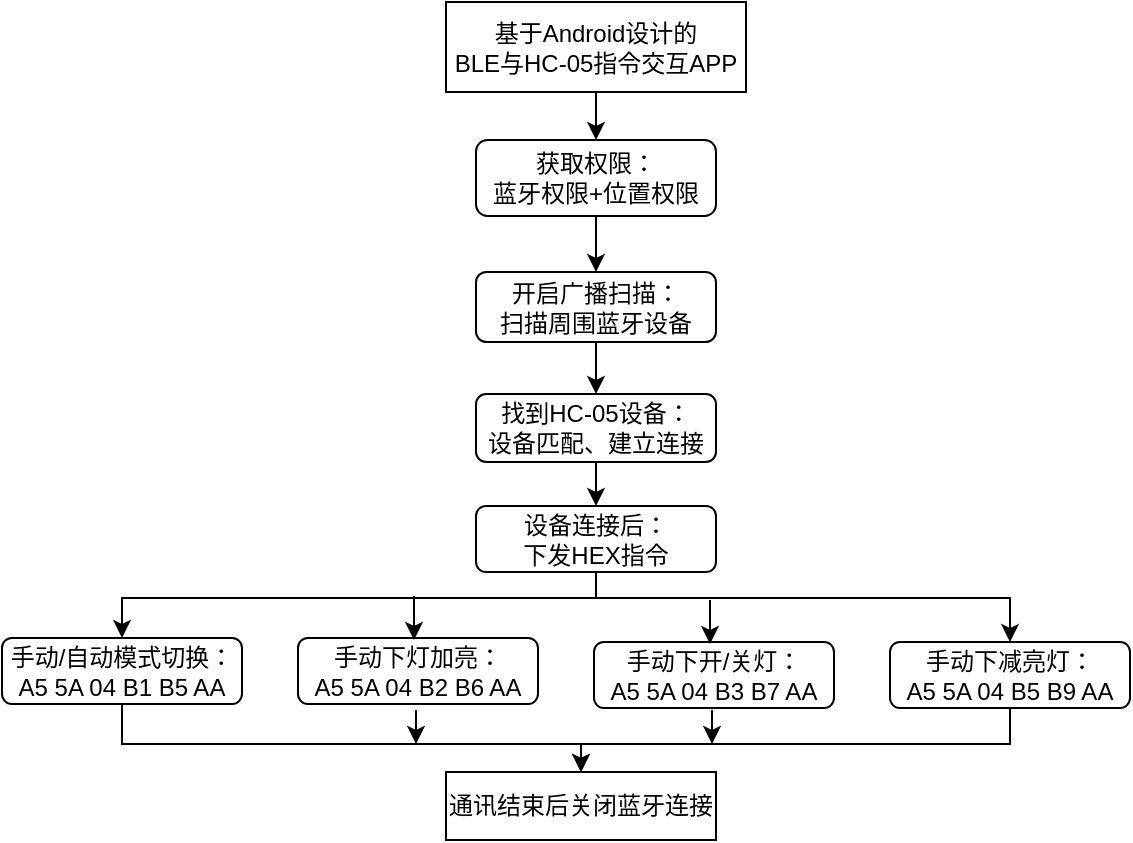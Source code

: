 <mxfile version="22.1.11" type="github">
  <diagram name="第 1 页" id="crzMxCz0xYNelfO2YA_n">
    <mxGraphModel dx="1001" dy="543" grid="0" gridSize="10" guides="1" tooltips="1" connect="1" arrows="1" fold="1" page="1" pageScale="1" pageWidth="827" pageHeight="1169" math="0" shadow="0">
      <root>
        <mxCell id="0" />
        <mxCell id="1" parent="0" />
        <mxCell id="C6NJyYZB2r9F9oJMgfG5-6" value="" style="edgeStyle=orthogonalEdgeStyle;rounded=0;orthogonalLoop=1;jettySize=auto;html=1;" edge="1" parent="1" source="C6NJyYZB2r9F9oJMgfG5-1" target="C6NJyYZB2r9F9oJMgfG5-5">
          <mxGeometry relative="1" as="geometry" />
        </mxCell>
        <mxCell id="C6NJyYZB2r9F9oJMgfG5-1" value="基于Android设计的&lt;br&gt;BLE与HC-05指令交互APP" style="rounded=0;whiteSpace=wrap;html=1;" vertex="1" parent="1">
          <mxGeometry x="273" y="49" width="150" height="45" as="geometry" />
        </mxCell>
        <mxCell id="C6NJyYZB2r9F9oJMgfG5-8" value="" style="edgeStyle=orthogonalEdgeStyle;rounded=0;orthogonalLoop=1;jettySize=auto;html=1;" edge="1" parent="1" source="C6NJyYZB2r9F9oJMgfG5-5" target="C6NJyYZB2r9F9oJMgfG5-7">
          <mxGeometry relative="1" as="geometry" />
        </mxCell>
        <mxCell id="C6NJyYZB2r9F9oJMgfG5-5" value="获取权限：&lt;br&gt;蓝牙权限+位置权限" style="rounded=1;whiteSpace=wrap;html=1;" vertex="1" parent="1">
          <mxGeometry x="288" y="118" width="120" height="38" as="geometry" />
        </mxCell>
        <mxCell id="C6NJyYZB2r9F9oJMgfG5-10" value="" style="edgeStyle=orthogonalEdgeStyle;rounded=0;orthogonalLoop=1;jettySize=auto;html=1;" edge="1" parent="1" source="C6NJyYZB2r9F9oJMgfG5-7" target="C6NJyYZB2r9F9oJMgfG5-9">
          <mxGeometry relative="1" as="geometry" />
        </mxCell>
        <mxCell id="C6NJyYZB2r9F9oJMgfG5-7" value="开启广播扫描：&lt;br&gt;扫描周围蓝牙设备" style="whiteSpace=wrap;html=1;rounded=1;" vertex="1" parent="1">
          <mxGeometry x="288" y="184" width="120" height="35" as="geometry" />
        </mxCell>
        <mxCell id="C6NJyYZB2r9F9oJMgfG5-13" value="" style="edgeStyle=orthogonalEdgeStyle;rounded=0;orthogonalLoop=1;jettySize=auto;html=1;" edge="1" parent="1" source="C6NJyYZB2r9F9oJMgfG5-9" target="C6NJyYZB2r9F9oJMgfG5-12">
          <mxGeometry relative="1" as="geometry" />
        </mxCell>
        <mxCell id="C6NJyYZB2r9F9oJMgfG5-9" value="找到HC-05设备：&lt;br&gt;设备匹配、建立连接" style="whiteSpace=wrap;html=1;rounded=1;" vertex="1" parent="1">
          <mxGeometry x="288" y="245" width="120" height="34" as="geometry" />
        </mxCell>
        <mxCell id="C6NJyYZB2r9F9oJMgfG5-18" style="edgeStyle=orthogonalEdgeStyle;rounded=0;orthogonalLoop=1;jettySize=auto;html=1;exitX=0.5;exitY=1;exitDx=0;exitDy=0;entryX=0.5;entryY=0;entryDx=0;entryDy=0;" edge="1" parent="1" source="C6NJyYZB2r9F9oJMgfG5-12" target="C6NJyYZB2r9F9oJMgfG5-14">
          <mxGeometry relative="1" as="geometry">
            <Array as="points">
              <mxPoint x="348" y="347" />
              <mxPoint x="111" y="347" />
            </Array>
          </mxGeometry>
        </mxCell>
        <mxCell id="C6NJyYZB2r9F9oJMgfG5-22" style="edgeStyle=orthogonalEdgeStyle;rounded=0;orthogonalLoop=1;jettySize=auto;html=1;exitX=0.5;exitY=1;exitDx=0;exitDy=0;entryX=0.5;entryY=0;entryDx=0;entryDy=0;" edge="1" parent="1" source="C6NJyYZB2r9F9oJMgfG5-12" target="C6NJyYZB2r9F9oJMgfG5-17">
          <mxGeometry relative="1" as="geometry">
            <Array as="points">
              <mxPoint x="348" y="347" />
              <mxPoint x="555" y="347" />
            </Array>
          </mxGeometry>
        </mxCell>
        <mxCell id="C6NJyYZB2r9F9oJMgfG5-12" value="设备连接后：&lt;br&gt;下发HEX指令" style="whiteSpace=wrap;html=1;rounded=1;" vertex="1" parent="1">
          <mxGeometry x="288" y="301" width="120" height="33" as="geometry" />
        </mxCell>
        <mxCell id="C6NJyYZB2r9F9oJMgfG5-26" style="edgeStyle=orthogonalEdgeStyle;rounded=0;orthogonalLoop=1;jettySize=auto;html=1;exitX=0.5;exitY=1;exitDx=0;exitDy=0;entryX=0.5;entryY=0;entryDx=0;entryDy=0;" edge="1" parent="1" source="C6NJyYZB2r9F9oJMgfG5-14" target="C6NJyYZB2r9F9oJMgfG5-25">
          <mxGeometry relative="1" as="geometry">
            <Array as="points">
              <mxPoint x="111" y="420" />
              <mxPoint x="341" y="420" />
            </Array>
          </mxGeometry>
        </mxCell>
        <mxCell id="C6NJyYZB2r9F9oJMgfG5-14" value="手动/自动模式切换：&lt;br&gt;A5 5A 04 B1 B5 AA" style="whiteSpace=wrap;html=1;rounded=1;" vertex="1" parent="1">
          <mxGeometry x="51" y="367" width="120" height="33" as="geometry" />
        </mxCell>
        <mxCell id="C6NJyYZB2r9F9oJMgfG5-15" value="手动下灯加亮：&lt;br&gt;A5 5A 04 B2 B6 AA" style="whiteSpace=wrap;html=1;rounded=1;" vertex="1" parent="1">
          <mxGeometry x="199" y="367" width="120" height="33" as="geometry" />
        </mxCell>
        <mxCell id="C6NJyYZB2r9F9oJMgfG5-16" value="手动下开/关灯：&lt;br&gt;A5 5A 04 B3 B7 AA" style="whiteSpace=wrap;html=1;rounded=1;" vertex="1" parent="1">
          <mxGeometry x="347" y="369" width="120" height="33" as="geometry" />
        </mxCell>
        <mxCell id="C6NJyYZB2r9F9oJMgfG5-27" style="edgeStyle=orthogonalEdgeStyle;rounded=0;orthogonalLoop=1;jettySize=auto;html=1;exitX=0.5;exitY=1;exitDx=0;exitDy=0;entryX=0.5;entryY=0;entryDx=0;entryDy=0;" edge="1" parent="1" source="C6NJyYZB2r9F9oJMgfG5-17" target="C6NJyYZB2r9F9oJMgfG5-25">
          <mxGeometry relative="1" as="geometry">
            <Array as="points">
              <mxPoint x="555" y="420" />
              <mxPoint x="341" y="420" />
            </Array>
          </mxGeometry>
        </mxCell>
        <mxCell id="C6NJyYZB2r9F9oJMgfG5-17" value="手动下减亮灯：&lt;br&gt;A5 5A 04 B5 B9 AA" style="whiteSpace=wrap;html=1;rounded=1;" vertex="1" parent="1">
          <mxGeometry x="495" y="369" width="120" height="33" as="geometry" />
        </mxCell>
        <mxCell id="C6NJyYZB2r9F9oJMgfG5-23" value="" style="endArrow=classic;html=1;rounded=0;" edge="1" parent="1">
          <mxGeometry width="50" height="50" relative="1" as="geometry">
            <mxPoint x="257" y="351" as="sourcePoint" />
            <mxPoint x="257" y="368" as="targetPoint" />
            <Array as="points">
              <mxPoint x="257" y="346" />
            </Array>
          </mxGeometry>
        </mxCell>
        <mxCell id="C6NJyYZB2r9F9oJMgfG5-24" value="" style="endArrow=classic;html=1;rounded=0;" edge="1" parent="1">
          <mxGeometry width="50" height="50" relative="1" as="geometry">
            <mxPoint x="405" y="353" as="sourcePoint" />
            <mxPoint x="405" y="370" as="targetPoint" />
            <Array as="points">
              <mxPoint x="405" y="348" />
            </Array>
          </mxGeometry>
        </mxCell>
        <mxCell id="C6NJyYZB2r9F9oJMgfG5-25" value="通讯结束后关闭蓝牙连接" style="rounded=0;whiteSpace=wrap;html=1;" vertex="1" parent="1">
          <mxGeometry x="273" y="434" width="135" height="34" as="geometry" />
        </mxCell>
        <mxCell id="C6NJyYZB2r9F9oJMgfG5-28" value="" style="endArrow=classic;html=1;rounded=0;" edge="1" parent="1">
          <mxGeometry width="50" height="50" relative="1" as="geometry">
            <mxPoint x="258" y="403" as="sourcePoint" />
            <mxPoint x="258" y="420" as="targetPoint" />
            <Array as="points" />
          </mxGeometry>
        </mxCell>
        <mxCell id="C6NJyYZB2r9F9oJMgfG5-30" value="" style="endArrow=classic;html=1;rounded=0;" edge="1" parent="1">
          <mxGeometry width="50" height="50" relative="1" as="geometry">
            <mxPoint x="406" y="403" as="sourcePoint" />
            <mxPoint x="406" y="420" as="targetPoint" />
            <Array as="points" />
          </mxGeometry>
        </mxCell>
      </root>
    </mxGraphModel>
  </diagram>
</mxfile>
